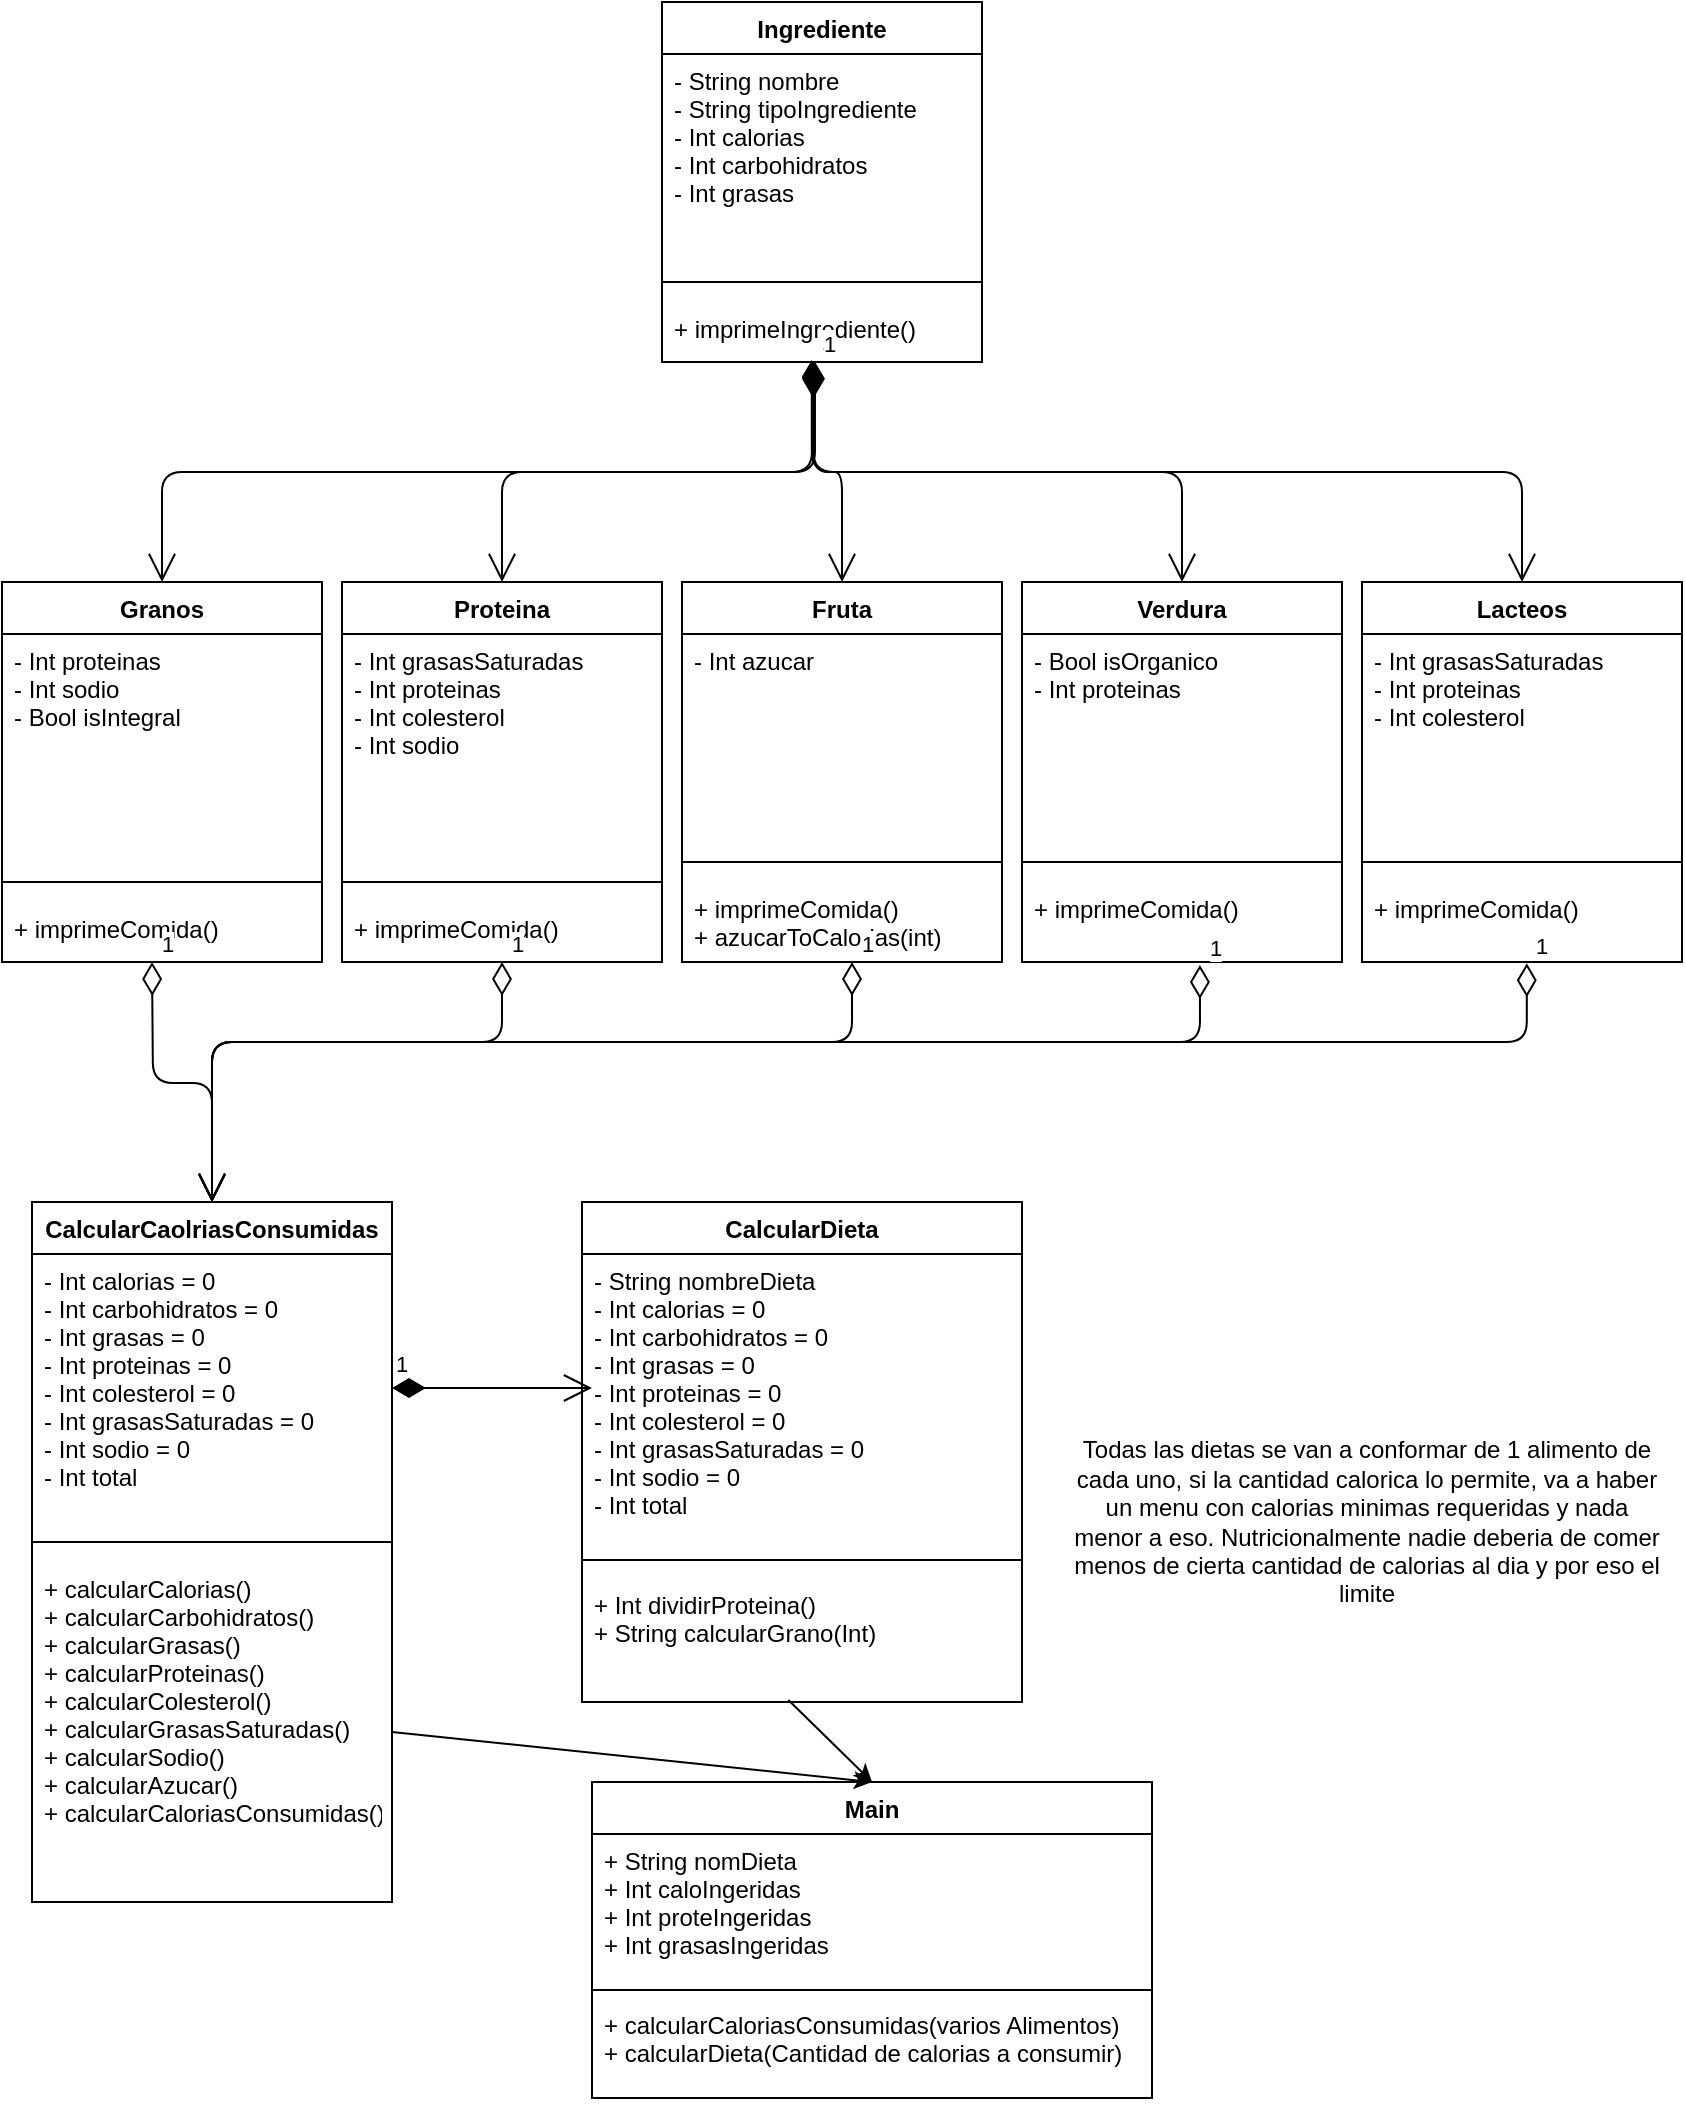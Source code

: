 <mxfile>
    <diagram id="fYRTFpRBtkyWKEEywaFe" name="Page-1">
        <mxGraphModel dx="1640" dy="1000" grid="1" gridSize="10" guides="1" tooltips="1" connect="1" arrows="1" fold="1" page="1" pageScale="1" pageWidth="850" pageHeight="1100" math="0" shadow="0">
            <root>
                <mxCell id="0"/>
                <mxCell id="1" parent="0"/>
                <mxCell id="2" value="Ingrediente" style="swimlane;fontStyle=1;align=center;verticalAlign=top;childLayout=stackLayout;horizontal=1;startSize=26;horizontalStack=0;resizeParent=1;resizeParentMax=0;resizeLast=0;collapsible=1;marginBottom=0;" vertex="1" parent="1">
                    <mxGeometry x="335" y="10" width="160" height="180" as="geometry"/>
                </mxCell>
                <mxCell id="3" value="- String nombre&#10;- String tipoIngrediente&#10;- Int calorias&#10;- Int carbohidratos&#10;- Int grasas" style="text;strokeColor=none;fillColor=none;align=left;verticalAlign=top;spacingLeft=4;spacingRight=4;overflow=hidden;rotatable=0;points=[[0,0.5],[1,0.5]];portConstraint=eastwest;" vertex="1" parent="2">
                    <mxGeometry y="26" width="160" height="104" as="geometry"/>
                </mxCell>
                <mxCell id="4" value="" style="line;strokeWidth=1;fillColor=none;align=left;verticalAlign=middle;spacingTop=-1;spacingLeft=3;spacingRight=3;rotatable=0;labelPosition=right;points=[];portConstraint=eastwest;strokeColor=inherit;" vertex="1" parent="2">
                    <mxGeometry y="130" width="160" height="20" as="geometry"/>
                </mxCell>
                <mxCell id="5" value="+ imprimeIngrediente()" style="text;strokeColor=none;fillColor=none;align=left;verticalAlign=top;spacingLeft=4;spacingRight=4;overflow=hidden;rotatable=0;points=[[0,0.5],[1,0.5]];portConstraint=eastwest;" vertex="1" parent="2">
                    <mxGeometry y="150" width="160" height="30" as="geometry"/>
                </mxCell>
                <mxCell id="6" value="Granos" style="swimlane;fontStyle=1;align=center;verticalAlign=top;childLayout=stackLayout;horizontal=1;startSize=26;horizontalStack=0;resizeParent=1;resizeParentMax=0;resizeLast=0;collapsible=1;marginBottom=0;" vertex="1" parent="1">
                    <mxGeometry x="5" y="300" width="160" height="190" as="geometry"/>
                </mxCell>
                <mxCell id="7" value="- Int proteinas&#10;- Int sodio&#10;- Bool isIntegral" style="text;strokeColor=none;fillColor=none;align=left;verticalAlign=top;spacingLeft=4;spacingRight=4;overflow=hidden;rotatable=0;points=[[0,0.5],[1,0.5]];portConstraint=eastwest;" vertex="1" parent="6">
                    <mxGeometry y="26" width="160" height="114" as="geometry"/>
                </mxCell>
                <mxCell id="8" value="" style="line;strokeWidth=1;fillColor=none;align=left;verticalAlign=middle;spacingTop=-1;spacingLeft=3;spacingRight=3;rotatable=0;labelPosition=right;points=[];portConstraint=eastwest;strokeColor=inherit;" vertex="1" parent="6">
                    <mxGeometry y="140" width="160" height="20" as="geometry"/>
                </mxCell>
                <mxCell id="9" value="+ imprimeComida()" style="text;strokeColor=none;fillColor=none;align=left;verticalAlign=top;spacingLeft=4;spacingRight=4;overflow=hidden;rotatable=0;points=[[0,0.5],[1,0.5]];portConstraint=eastwest;" vertex="1" parent="6">
                    <mxGeometry y="160" width="160" height="30" as="geometry"/>
                </mxCell>
                <mxCell id="10" value="Proteina" style="swimlane;fontStyle=1;align=center;verticalAlign=top;childLayout=stackLayout;horizontal=1;startSize=26;horizontalStack=0;resizeParent=1;resizeParentMax=0;resizeLast=0;collapsible=1;marginBottom=0;" vertex="1" parent="1">
                    <mxGeometry x="175" y="300" width="160" height="190" as="geometry"/>
                </mxCell>
                <mxCell id="11" value="- Int grasasSaturadas&#10;- Int proteinas&#10;- Int colesterol&#10;- Int sodio" style="text;strokeColor=none;fillColor=none;align=left;verticalAlign=top;spacingLeft=4;spacingRight=4;overflow=hidden;rotatable=0;points=[[0,0.5],[1,0.5]];portConstraint=eastwest;" vertex="1" parent="10">
                    <mxGeometry y="26" width="160" height="114" as="geometry"/>
                </mxCell>
                <mxCell id="12" value="" style="line;strokeWidth=1;fillColor=none;align=left;verticalAlign=middle;spacingTop=-1;spacingLeft=3;spacingRight=3;rotatable=0;labelPosition=right;points=[];portConstraint=eastwest;strokeColor=inherit;" vertex="1" parent="10">
                    <mxGeometry y="140" width="160" height="20" as="geometry"/>
                </mxCell>
                <mxCell id="13" value="+ imprimeComida()" style="text;strokeColor=none;fillColor=none;align=left;verticalAlign=top;spacingLeft=4;spacingRight=4;overflow=hidden;rotatable=0;points=[[0,0.5],[1,0.5]];portConstraint=eastwest;" vertex="1" parent="10">
                    <mxGeometry y="160" width="160" height="30" as="geometry"/>
                </mxCell>
                <mxCell id="18" value="Fruta" style="swimlane;fontStyle=1;align=center;verticalAlign=top;childLayout=stackLayout;horizontal=1;startSize=26;horizontalStack=0;resizeParent=1;resizeParentMax=0;resizeLast=0;collapsible=1;marginBottom=0;" vertex="1" parent="1">
                    <mxGeometry x="345" y="300" width="160" height="190" as="geometry"/>
                </mxCell>
                <mxCell id="19" value="- Int azucar" style="text;strokeColor=none;fillColor=none;align=left;verticalAlign=top;spacingLeft=4;spacingRight=4;overflow=hidden;rotatable=0;points=[[0,0.5],[1,0.5]];portConstraint=eastwest;" vertex="1" parent="18">
                    <mxGeometry y="26" width="160" height="104" as="geometry"/>
                </mxCell>
                <mxCell id="20" value="" style="line;strokeWidth=1;fillColor=none;align=left;verticalAlign=middle;spacingTop=-1;spacingLeft=3;spacingRight=3;rotatable=0;labelPosition=right;points=[];portConstraint=eastwest;strokeColor=inherit;" vertex="1" parent="18">
                    <mxGeometry y="130" width="160" height="20" as="geometry"/>
                </mxCell>
                <mxCell id="21" value="+ imprimeComida()&#10;+ azucarToCalorias(int)" style="text;strokeColor=none;fillColor=none;align=left;verticalAlign=top;spacingLeft=4;spacingRight=4;overflow=hidden;rotatable=0;points=[[0,0.5],[1,0.5]];portConstraint=eastwest;" vertex="1" parent="18">
                    <mxGeometry y="150" width="160" height="40" as="geometry"/>
                </mxCell>
                <mxCell id="22" value="Verdura" style="swimlane;fontStyle=1;align=center;verticalAlign=top;childLayout=stackLayout;horizontal=1;startSize=26;horizontalStack=0;resizeParent=1;resizeParentMax=0;resizeLast=0;collapsible=1;marginBottom=0;" vertex="1" parent="1">
                    <mxGeometry x="515" y="300" width="160" height="190" as="geometry"/>
                </mxCell>
                <mxCell id="23" value="- Bool isOrganico&#10;- Int proteinas&#10;&#10;" style="text;strokeColor=none;fillColor=none;align=left;verticalAlign=top;spacingLeft=4;spacingRight=4;overflow=hidden;rotatable=0;points=[[0,0.5],[1,0.5]];portConstraint=eastwest;" vertex="1" parent="22">
                    <mxGeometry y="26" width="160" height="104" as="geometry"/>
                </mxCell>
                <mxCell id="24" value="" style="line;strokeWidth=1;fillColor=none;align=left;verticalAlign=middle;spacingTop=-1;spacingLeft=3;spacingRight=3;rotatable=0;labelPosition=right;points=[];portConstraint=eastwest;strokeColor=inherit;" vertex="1" parent="22">
                    <mxGeometry y="130" width="160" height="20" as="geometry"/>
                </mxCell>
                <mxCell id="25" value="+ imprimeComida()" style="text;strokeColor=none;fillColor=none;align=left;verticalAlign=top;spacingLeft=4;spacingRight=4;overflow=hidden;rotatable=0;points=[[0,0.5],[1,0.5]];portConstraint=eastwest;" vertex="1" parent="22">
                    <mxGeometry y="150" width="160" height="40" as="geometry"/>
                </mxCell>
                <mxCell id="26" value="Lacteos" style="swimlane;fontStyle=1;align=center;verticalAlign=top;childLayout=stackLayout;horizontal=1;startSize=26;horizontalStack=0;resizeParent=1;resizeParentMax=0;resizeLast=0;collapsible=1;marginBottom=0;" vertex="1" parent="1">
                    <mxGeometry x="685" y="300" width="160" height="190" as="geometry"/>
                </mxCell>
                <mxCell id="27" value="- Int grasasSaturadas&#10;- Int proteinas&#10;- Int colesterol" style="text;strokeColor=none;fillColor=none;align=left;verticalAlign=top;spacingLeft=4;spacingRight=4;overflow=hidden;rotatable=0;points=[[0,0.5],[1,0.5]];portConstraint=eastwest;" vertex="1" parent="26">
                    <mxGeometry y="26" width="160" height="104" as="geometry"/>
                </mxCell>
                <mxCell id="28" value="" style="line;strokeWidth=1;fillColor=none;align=left;verticalAlign=middle;spacingTop=-1;spacingLeft=3;spacingRight=3;rotatable=0;labelPosition=right;points=[];portConstraint=eastwest;strokeColor=inherit;" vertex="1" parent="26">
                    <mxGeometry y="130" width="160" height="20" as="geometry"/>
                </mxCell>
                <mxCell id="29" value="+ imprimeComida()&#10;" style="text;strokeColor=none;fillColor=none;align=left;verticalAlign=top;spacingLeft=4;spacingRight=4;overflow=hidden;rotatable=0;points=[[0,0.5],[1,0.5]];portConstraint=eastwest;" vertex="1" parent="26">
                    <mxGeometry y="150" width="160" height="40" as="geometry"/>
                </mxCell>
                <mxCell id="30" value="Main" style="swimlane;fontStyle=1;align=center;verticalAlign=top;childLayout=stackLayout;horizontal=1;startSize=26;horizontalStack=0;resizeParent=1;resizeParentMax=0;resizeLast=0;collapsible=1;marginBottom=0;" vertex="1" parent="1">
                    <mxGeometry x="300" y="900" width="280" height="158" as="geometry"/>
                </mxCell>
                <mxCell id="31" value="+ String nomDieta&#10;+ Int caloIngeridas&#10;+ Int proteIngeridas&#10;+ Int grasasIngeridas" style="text;strokeColor=none;fillColor=none;align=left;verticalAlign=top;spacingLeft=4;spacingRight=4;overflow=hidden;rotatable=0;points=[[0,0.5],[1,0.5]];portConstraint=eastwest;" vertex="1" parent="30">
                    <mxGeometry y="26" width="280" height="74" as="geometry"/>
                </mxCell>
                <mxCell id="32" value="" style="line;strokeWidth=1;fillColor=none;align=left;verticalAlign=middle;spacingTop=-1;spacingLeft=3;spacingRight=3;rotatable=0;labelPosition=right;points=[];portConstraint=eastwest;strokeColor=inherit;" vertex="1" parent="30">
                    <mxGeometry y="100" width="280" height="8" as="geometry"/>
                </mxCell>
                <mxCell id="33" value="+ calcularCaloriasConsumidas(varios Alimentos)&#10;+ calcularDieta(Cantidad de calorias a consumir)" style="text;strokeColor=none;fillColor=none;align=left;verticalAlign=top;spacingLeft=4;spacingRight=4;overflow=hidden;rotatable=0;points=[[0,0.5],[1,0.5]];portConstraint=eastwest;" vertex="1" parent="30">
                    <mxGeometry y="108" width="280" height="50" as="geometry"/>
                </mxCell>
                <mxCell id="34" value="CalcularCaolriasConsumidas" style="swimlane;fontStyle=1;align=center;verticalAlign=top;childLayout=stackLayout;horizontal=1;startSize=26;horizontalStack=0;resizeParent=1;resizeParentMax=0;resizeLast=0;collapsible=1;marginBottom=0;" vertex="1" parent="1">
                    <mxGeometry x="20" y="610" width="180" height="350" as="geometry"/>
                </mxCell>
                <mxCell id="35" value="- Int calorias = 0&#10;- Int carbohidratos = 0&#10;- Int grasas = 0&#10;- Int proteinas = 0&#10;- Int colesterol = 0&#10;- Int grasasSaturadas = 0&#10;- Int sodio = 0&#10;- Int total" style="text;strokeColor=none;fillColor=none;align=left;verticalAlign=top;spacingLeft=4;spacingRight=4;overflow=hidden;rotatable=0;points=[[0,0.5],[1,0.5]];portConstraint=eastwest;" vertex="1" parent="34">
                    <mxGeometry y="26" width="180" height="134" as="geometry"/>
                </mxCell>
                <mxCell id="36" value="" style="line;strokeWidth=1;fillColor=none;align=left;verticalAlign=middle;spacingTop=-1;spacingLeft=3;spacingRight=3;rotatable=0;labelPosition=right;points=[];portConstraint=eastwest;strokeColor=inherit;" vertex="1" parent="34">
                    <mxGeometry y="160" width="180" height="20" as="geometry"/>
                </mxCell>
                <mxCell id="37" value="+ calcularCalorias()&#10;+ calcularCarbohidratos()&#10;+ calcularGrasas()&#10;+ calcularProteinas()&#10;+ calcularColesterol()&#10;+ calcularGrasasSaturadas()&#10;+ calcularSodio()&#10;+ calcularAzucar()&#10;+ calcularCaloriasConsumidas()" style="text;strokeColor=none;fillColor=none;align=left;verticalAlign=top;spacingLeft=4;spacingRight=4;overflow=hidden;rotatable=0;points=[[0,0.5],[1,0.5]];portConstraint=eastwest;" vertex="1" parent="34">
                    <mxGeometry y="180" width="180" height="170" as="geometry"/>
                </mxCell>
                <mxCell id="39" value="CalcularDieta" style="swimlane;fontStyle=1;align=center;verticalAlign=top;childLayout=stackLayout;horizontal=1;startSize=26;horizontalStack=0;resizeParent=1;resizeParentMax=0;resizeLast=0;collapsible=1;marginBottom=0;" vertex="1" parent="1">
                    <mxGeometry x="295" y="610" width="220" height="250" as="geometry"/>
                </mxCell>
                <mxCell id="40" value="- String nombreDieta&#10;- Int calorias = 0&#10;- Int carbohidratos = 0&#10;- Int grasas = 0&#10;- Int proteinas = 0&#10;- Int colesterol = 0&#10;- Int grasasSaturadas = 0&#10;- Int sodio = 0&#10;- Int total" style="text;strokeColor=none;fillColor=none;align=left;verticalAlign=top;spacingLeft=4;spacingRight=4;overflow=hidden;rotatable=0;points=[[0,0.5],[1,0.5]];portConstraint=eastwest;" vertex="1" parent="39">
                    <mxGeometry y="26" width="220" height="144" as="geometry"/>
                </mxCell>
                <mxCell id="41" value="" style="line;strokeWidth=1;fillColor=none;align=left;verticalAlign=middle;spacingTop=-1;spacingLeft=3;spacingRight=3;rotatable=0;labelPosition=right;points=[];portConstraint=eastwest;strokeColor=inherit;" vertex="1" parent="39">
                    <mxGeometry y="170" width="220" height="18" as="geometry"/>
                </mxCell>
                <mxCell id="42" value="+ Int dividirProteina()&#10;+ String calcularGrano(Int)" style="text;strokeColor=none;fillColor=none;align=left;verticalAlign=top;spacingLeft=4;spacingRight=4;overflow=hidden;rotatable=0;points=[[0,0.5],[1,0.5]];portConstraint=eastwest;" vertex="1" parent="39">
                    <mxGeometry y="188" width="220" height="62" as="geometry"/>
                </mxCell>
                <mxCell id="43" value="Todas las dietas se van a conformar de 1 alimento de cada uno, si la cantidad calorica lo permite, va a haber un menu con calorias minimas requeridas y nada menor a eso. Nutricionalmente nadie deberia de comer menos de cierta cantidad de calorias al dia y por eso el limite" style="text;html=1;strokeColor=none;fillColor=none;align=center;verticalAlign=middle;whiteSpace=wrap;rounded=0;" vertex="1" parent="1">
                    <mxGeometry x="540" y="710" width="295" height="120" as="geometry"/>
                </mxCell>
                <mxCell id="45" value="1" style="endArrow=open;html=1;endSize=12;startArrow=diamondThin;startSize=14;startFill=0;edgeStyle=orthogonalEdgeStyle;align=left;verticalAlign=bottom;entryX=0.5;entryY=0;entryDx=0;entryDy=0;" edge="1" parent="1" target="34">
                    <mxGeometry x="-1" y="3" relative="1" as="geometry">
                        <mxPoint x="80" y="490" as="sourcePoint"/>
                        <mxPoint x="500" y="480" as="targetPoint"/>
                    </mxGeometry>
                </mxCell>
                <mxCell id="53" value="1" style="endArrow=open;html=1;endSize=12;startArrow=diamondThin;startSize=14;startFill=0;edgeStyle=orthogonalEdgeStyle;align=left;verticalAlign=bottom;entryX=0.5;entryY=0;entryDx=0;entryDy=0;" edge="1" parent="1" source="21" target="34">
                    <mxGeometry x="-1" y="3" relative="1" as="geometry">
                        <mxPoint x="430" y="470" as="sourcePoint"/>
                        <mxPoint x="500" y="480" as="targetPoint"/>
                        <Array as="points">
                            <mxPoint x="430" y="530"/>
                            <mxPoint x="110" y="530"/>
                        </Array>
                    </mxGeometry>
                </mxCell>
                <mxCell id="54" value="1" style="endArrow=open;html=1;endSize=12;startArrow=diamondThin;startSize=14;startFill=0;edgeStyle=orthogonalEdgeStyle;align=left;verticalAlign=bottom;" edge="1" parent="1" source="13">
                    <mxGeometry x="-1" y="3" relative="1" as="geometry">
                        <mxPoint x="250" y="510" as="sourcePoint"/>
                        <mxPoint x="110" y="610" as="targetPoint"/>
                        <Array as="points">
                            <mxPoint x="255" y="530"/>
                        </Array>
                    </mxGeometry>
                </mxCell>
                <mxCell id="55" value="1" style="endArrow=open;html=1;endSize=12;startArrow=diamondThin;startSize=14;startFill=0;edgeStyle=orthogonalEdgeStyle;align=left;verticalAlign=bottom;exitX=0.556;exitY=1.038;exitDx=0;exitDy=0;exitPerimeter=0;" edge="1" parent="1" source="25">
                    <mxGeometry x="-1" y="3" relative="1" as="geometry">
                        <mxPoint x="340" y="480" as="sourcePoint"/>
                        <mxPoint x="110" y="610" as="targetPoint"/>
                        <Array as="points">
                            <mxPoint x="604" y="530"/>
                            <mxPoint x="110" y="530"/>
                        </Array>
                    </mxGeometry>
                </mxCell>
                <mxCell id="56" value="1" style="endArrow=open;html=1;endSize=12;startArrow=diamondThin;startSize=14;startFill=0;edgeStyle=orthogonalEdgeStyle;align=left;verticalAlign=bottom;exitX=0.515;exitY=1.017;exitDx=0;exitDy=0;exitPerimeter=0;" edge="1" parent="1" source="29">
                    <mxGeometry x="-1" y="3" relative="1" as="geometry">
                        <mxPoint x="340" y="480" as="sourcePoint"/>
                        <mxPoint x="110" y="610" as="targetPoint"/>
                        <Array as="points">
                            <mxPoint x="767" y="530"/>
                            <mxPoint x="110" y="530"/>
                        </Array>
                    </mxGeometry>
                </mxCell>
                <mxCell id="59" value="1" style="endArrow=open;html=1;endSize=12;startArrow=diamondThin;startSize=14;startFill=1;edgeStyle=orthogonalEdgeStyle;align=left;verticalAlign=bottom;entryX=0.5;entryY=0;entryDx=0;entryDy=0;exitX=0.469;exitY=1;exitDx=0;exitDy=0;exitPerimeter=0;" edge="1" parent="1" source="5" target="10">
                    <mxGeometry x="-1" y="3" relative="1" as="geometry">
                        <mxPoint x="190" y="210" as="sourcePoint"/>
                        <mxPoint x="350" y="210" as="targetPoint"/>
                    </mxGeometry>
                </mxCell>
                <mxCell id="60" value="1" style="endArrow=open;html=1;endSize=12;startArrow=diamondThin;startSize=14;startFill=1;edgeStyle=orthogonalEdgeStyle;align=left;verticalAlign=bottom;entryX=0.5;entryY=0;entryDx=0;entryDy=0;exitX=0.473;exitY=0.995;exitDx=0;exitDy=0;exitPerimeter=0;" edge="1" parent="1" source="5" target="18">
                    <mxGeometry x="-1" y="3" relative="1" as="geometry">
                        <mxPoint x="420.04" y="200" as="sourcePoint"/>
                        <mxPoint x="265" y="310" as="targetPoint"/>
                    </mxGeometry>
                </mxCell>
                <mxCell id="61" value="1" style="endArrow=open;html=1;endSize=12;startArrow=diamondThin;startSize=14;startFill=1;edgeStyle=orthogonalEdgeStyle;align=left;verticalAlign=bottom;entryX=0.5;entryY=0;entryDx=0;entryDy=0;exitX=0.468;exitY=0.967;exitDx=0;exitDy=0;exitPerimeter=0;" edge="1" parent="1" source="5" target="22">
                    <mxGeometry x="-1" y="3" relative="1" as="geometry">
                        <mxPoint x="420.68" y="199.85" as="sourcePoint"/>
                        <mxPoint x="435" y="310" as="targetPoint"/>
                    </mxGeometry>
                </mxCell>
                <mxCell id="62" value="1" style="endArrow=open;html=1;endSize=12;startArrow=diamondThin;startSize=14;startFill=1;edgeStyle=orthogonalEdgeStyle;align=left;verticalAlign=bottom;entryX=0.5;entryY=0;entryDx=0;entryDy=0;exitX=0.473;exitY=0.995;exitDx=0;exitDy=0;exitPerimeter=0;" edge="1" parent="1" source="5" target="26">
                    <mxGeometry x="-1" y="3" relative="1" as="geometry">
                        <mxPoint x="419.88" y="199.01" as="sourcePoint"/>
                        <mxPoint x="605" y="310" as="targetPoint"/>
                    </mxGeometry>
                </mxCell>
                <mxCell id="63" value="1" style="endArrow=open;html=1;endSize=12;startArrow=diamondThin;startSize=14;startFill=1;edgeStyle=orthogonalEdgeStyle;align=left;verticalAlign=bottom;entryX=0.5;entryY=0;entryDx=0;entryDy=0;exitX=0.478;exitY=0.995;exitDx=0;exitDy=0;exitPerimeter=0;" edge="1" parent="1" source="5" target="6">
                    <mxGeometry x="-1" y="3" relative="1" as="geometry">
                        <mxPoint x="410" y="210" as="sourcePoint"/>
                        <mxPoint x="775" y="310" as="targetPoint"/>
                    </mxGeometry>
                </mxCell>
                <mxCell id="64" value="1" style="endArrow=open;html=1;endSize=12;startArrow=diamondThin;startSize=14;startFill=1;edgeStyle=orthogonalEdgeStyle;align=left;verticalAlign=bottom;exitX=1;exitY=0.5;exitDx=0;exitDy=0;" edge="1" parent="1" source="35">
                    <mxGeometry x="-1" y="3" relative="1" as="geometry">
                        <mxPoint x="600" y="830" as="sourcePoint"/>
                        <mxPoint x="300" y="703" as="targetPoint"/>
                    </mxGeometry>
                </mxCell>
                <mxCell id="67" value="" style="endArrow=classic;html=1;exitX=1;exitY=0.5;exitDx=0;exitDy=0;entryX=0.5;entryY=0;entryDx=0;entryDy=0;" edge="1" parent="1" source="37" target="30">
                    <mxGeometry width="50" height="50" relative="1" as="geometry">
                        <mxPoint x="240" y="820" as="sourcePoint"/>
                        <mxPoint x="290" y="770" as="targetPoint"/>
                    </mxGeometry>
                </mxCell>
                <mxCell id="68" value="" style="endArrow=classic;html=1;exitX=0.469;exitY=0.984;exitDx=0;exitDy=0;exitPerimeter=0;entryX=0.5;entryY=0;entryDx=0;entryDy=0;" edge="1" parent="1" source="42" target="30">
                    <mxGeometry width="50" height="50" relative="1" as="geometry">
                        <mxPoint x="240" y="820" as="sourcePoint"/>
                        <mxPoint x="290" y="770" as="targetPoint"/>
                    </mxGeometry>
                </mxCell>
            </root>
        </mxGraphModel>
    </diagram>
</mxfile>